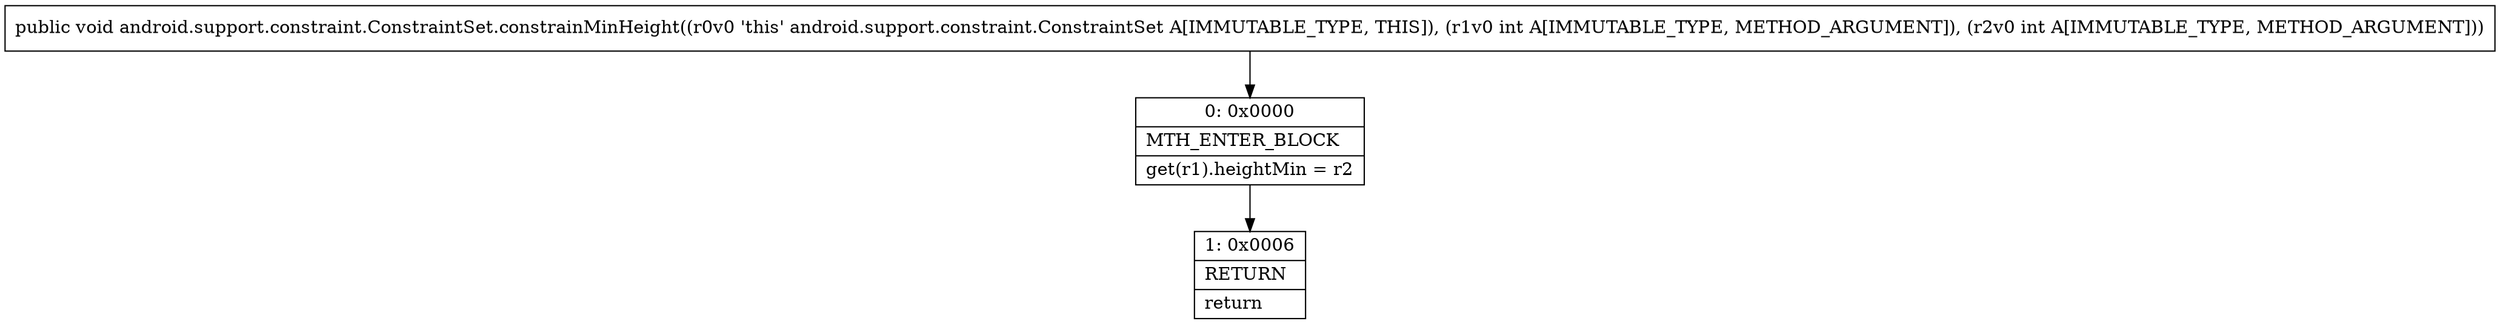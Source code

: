 digraph "CFG forandroid.support.constraint.ConstraintSet.constrainMinHeight(II)V" {
Node_0 [shape=record,label="{0\:\ 0x0000|MTH_ENTER_BLOCK\l|get(r1).heightMin = r2\l}"];
Node_1 [shape=record,label="{1\:\ 0x0006|RETURN\l|return\l}"];
MethodNode[shape=record,label="{public void android.support.constraint.ConstraintSet.constrainMinHeight((r0v0 'this' android.support.constraint.ConstraintSet A[IMMUTABLE_TYPE, THIS]), (r1v0 int A[IMMUTABLE_TYPE, METHOD_ARGUMENT]), (r2v0 int A[IMMUTABLE_TYPE, METHOD_ARGUMENT])) }"];
MethodNode -> Node_0;
Node_0 -> Node_1;
}

